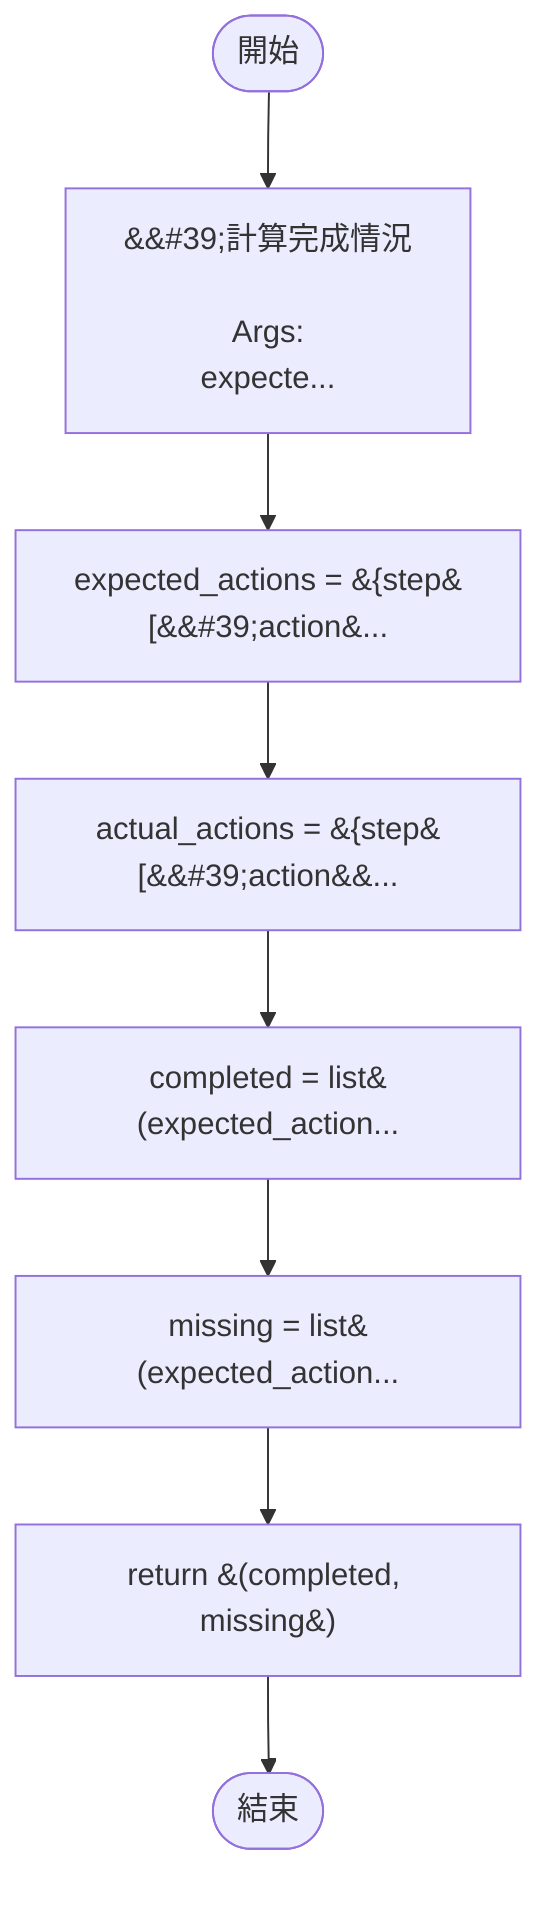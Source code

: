 flowchart TB
    n1([開始])
    n2([結束])
    n3[&amp;&#35;39;計算完成情況\n\n        Args:\n            expecte...]
    n4[expected_actions = &#123;step&#91;&amp;&#35;39;action&amp...]
    n5[actual_actions = &#123;step&#91;&amp;&#35;39;action&amp;&...]
    n6[completed = list&#40;expected_action...]
    n7[missing = list&#40;expected_action...]
    n8[return &#40;completed, missing&#41;]
    n1 --> n3
    n3 --> n4
    n4 --> n5
    n5 --> n6
    n6 --> n7
    n7 --> n8
    n8 --> n2